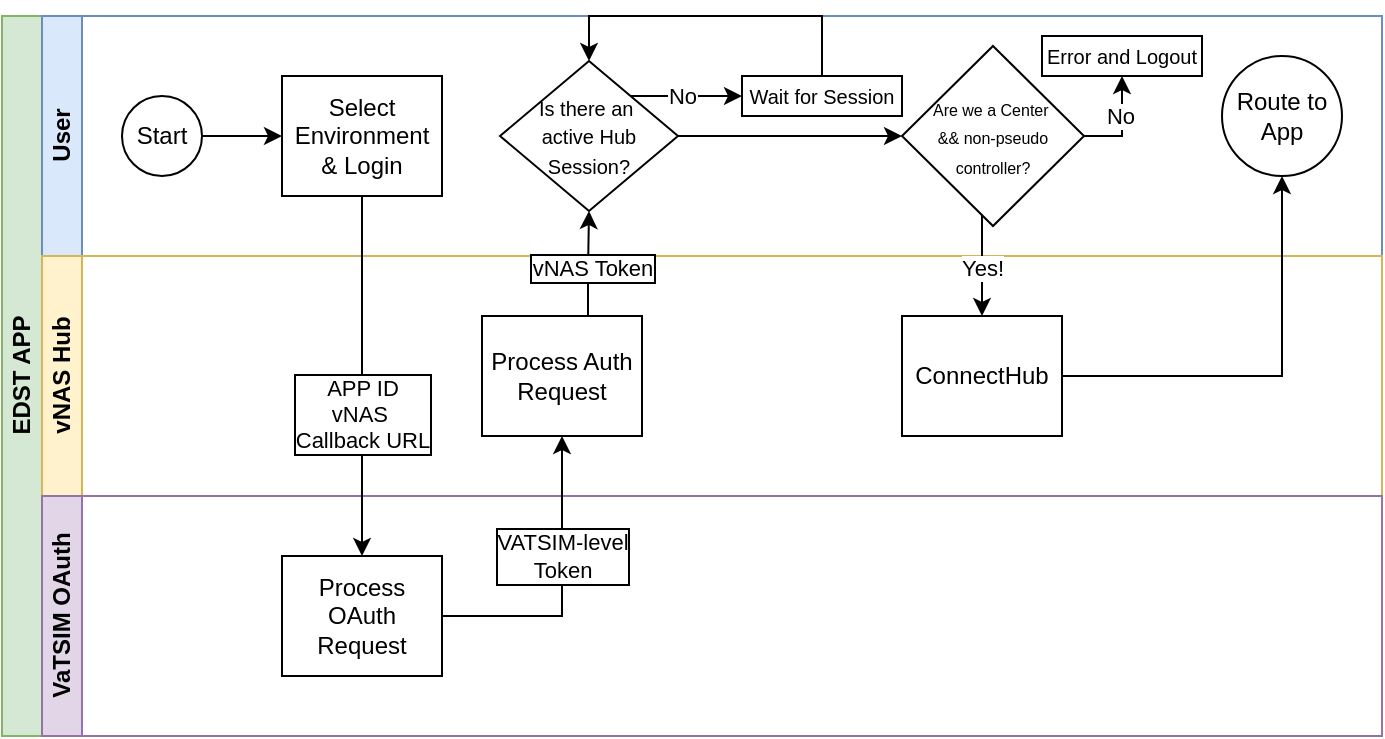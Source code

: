 <mxfile version="26.0.10">
  <diagram id="prtHgNgQTEPvFCAcTncT" name="Page-1">
    <mxGraphModel dx="730" dy="453" grid="1" gridSize="10" guides="1" tooltips="1" connect="1" arrows="1" fold="1" page="1" pageScale="1" pageWidth="827" pageHeight="1169" math="0" shadow="0">
      <root>
        <mxCell id="0" />
        <mxCell id="1" parent="0" />
        <mxCell id="dNxyNK7c78bLwvsdeMH5-19" value="EDST APP" style="swimlane;html=1;childLayout=stackLayout;resizeParent=1;resizeParentMax=0;horizontal=0;startSize=20;horizontalStack=0;fillColor=#d5e8d4;strokeColor=#82b366;" parent="1" vertex="1">
          <mxGeometry x="120" y="120" width="690" height="360" as="geometry" />
        </mxCell>
        <mxCell id="dNxyNK7c78bLwvsdeMH5-20" value="User" style="swimlane;html=1;startSize=20;horizontal=0;fillColor=#dae8fc;strokeColor=#6c8ebf;" parent="dNxyNK7c78bLwvsdeMH5-19" vertex="1">
          <mxGeometry x="20" width="670" height="120" as="geometry" />
        </mxCell>
        <mxCell id="KoYZmBN-ahXLAC_tSxox-5" value="" style="edgeStyle=orthogonalEdgeStyle;rounded=0;orthogonalLoop=1;jettySize=auto;html=1;" edge="1" parent="dNxyNK7c78bLwvsdeMH5-20" source="dNxyNK7c78bLwvsdeMH5-23" target="dNxyNK7c78bLwvsdeMH5-24">
          <mxGeometry relative="1" as="geometry" />
        </mxCell>
        <mxCell id="dNxyNK7c78bLwvsdeMH5-23" value="Start" style="ellipse;whiteSpace=wrap;html=1;" parent="dNxyNK7c78bLwvsdeMH5-20" vertex="1">
          <mxGeometry x="40" y="40" width="40" height="40" as="geometry" />
        </mxCell>
        <mxCell id="dNxyNK7c78bLwvsdeMH5-24" value="Select Environment &amp;amp; Login" style="rounded=0;whiteSpace=wrap;html=1;fontFamily=Helvetica;fontSize=12;fontColor=#000000;align=center;" parent="dNxyNK7c78bLwvsdeMH5-20" vertex="1">
          <mxGeometry x="120" y="30" width="80" height="60" as="geometry" />
        </mxCell>
        <mxCell id="KoYZmBN-ahXLAC_tSxox-18" style="edgeStyle=orthogonalEdgeStyle;rounded=0;orthogonalLoop=1;jettySize=auto;html=1;entryX=0;entryY=0.5;entryDx=0;entryDy=0;" edge="1" parent="dNxyNK7c78bLwvsdeMH5-20" source="KoYZmBN-ahXLAC_tSxox-1" target="KoYZmBN-ahXLAC_tSxox-16">
          <mxGeometry relative="1" as="geometry">
            <Array as="points">
              <mxPoint x="300" y="40" />
              <mxPoint x="300" y="40" />
            </Array>
          </mxGeometry>
        </mxCell>
        <mxCell id="KoYZmBN-ahXLAC_tSxox-19" value="No" style="edgeLabel;html=1;align=center;verticalAlign=middle;resizable=0;points=[];" vertex="1" connectable="0" parent="KoYZmBN-ahXLAC_tSxox-18">
          <mxGeometry x="-0.081" relative="1" as="geometry">
            <mxPoint as="offset" />
          </mxGeometry>
        </mxCell>
        <mxCell id="KoYZmBN-ahXLAC_tSxox-25" style="edgeStyle=orthogonalEdgeStyle;rounded=0;orthogonalLoop=1;jettySize=auto;html=1;entryX=0;entryY=0.5;entryDx=0;entryDy=0;" edge="1" parent="dNxyNK7c78bLwvsdeMH5-20" source="KoYZmBN-ahXLAC_tSxox-1" target="KoYZmBN-ahXLAC_tSxox-24">
          <mxGeometry relative="1" as="geometry" />
        </mxCell>
        <mxCell id="KoYZmBN-ahXLAC_tSxox-1" value="&lt;div&gt;&lt;span style=&quot;font-size: 10px; background-color: transparent; color: light-dark(rgb(0, 0, 0), rgb(237, 237, 237));&quot;&gt;Is there an&amp;nbsp;&lt;/span&gt;&lt;/div&gt;&lt;div&gt;&lt;span style=&quot;font-size: 10px; background-color: transparent; color: light-dark(rgb(0, 0, 0), rgb(237, 237, 237));&quot;&gt;active Hub Session?&lt;/span&gt;&lt;/div&gt;" style="rhombus;whiteSpace=wrap;html=1;fontFamily=Helvetica;fontSize=12;fontColor=#000000;align=center;" vertex="1" parent="dNxyNK7c78bLwvsdeMH5-20">
          <mxGeometry x="229" y="22.5" width="89" height="75" as="geometry" />
        </mxCell>
        <mxCell id="KoYZmBN-ahXLAC_tSxox-20" style="edgeStyle=orthogonalEdgeStyle;rounded=0;orthogonalLoop=1;jettySize=auto;html=1;entryX=0.5;entryY=0;entryDx=0;entryDy=0;" edge="1" parent="dNxyNK7c78bLwvsdeMH5-20" source="KoYZmBN-ahXLAC_tSxox-16" target="KoYZmBN-ahXLAC_tSxox-1">
          <mxGeometry relative="1" as="geometry">
            <Array as="points">
              <mxPoint x="390" />
              <mxPoint x="273" />
            </Array>
          </mxGeometry>
        </mxCell>
        <mxCell id="KoYZmBN-ahXLAC_tSxox-16" value="&lt;font style=&quot;font-size: 10px;&quot;&gt;Wait for Session&lt;/font&gt;" style="rounded=0;whiteSpace=wrap;html=1;fontFamily=Helvetica;fontSize=12;fontColor=#000000;align=center;" vertex="1" parent="dNxyNK7c78bLwvsdeMH5-20">
          <mxGeometry x="350" y="30" width="80" height="20" as="geometry" />
        </mxCell>
        <mxCell id="KoYZmBN-ahXLAC_tSxox-33" style="edgeStyle=orthogonalEdgeStyle;rounded=0;orthogonalLoop=1;jettySize=auto;html=1;entryX=0.5;entryY=1;entryDx=0;entryDy=0;" edge="1" parent="dNxyNK7c78bLwvsdeMH5-20" source="KoYZmBN-ahXLAC_tSxox-24" target="KoYZmBN-ahXLAC_tSxox-32">
          <mxGeometry relative="1" as="geometry">
            <Array as="points">
              <mxPoint x="540" y="60" />
            </Array>
          </mxGeometry>
        </mxCell>
        <mxCell id="KoYZmBN-ahXLAC_tSxox-34" value="No" style="edgeLabel;html=1;align=center;verticalAlign=middle;resizable=0;points=[];" vertex="1" connectable="0" parent="KoYZmBN-ahXLAC_tSxox-33">
          <mxGeometry x="0.174" y="1" relative="1" as="geometry">
            <mxPoint as="offset" />
          </mxGeometry>
        </mxCell>
        <mxCell id="KoYZmBN-ahXLAC_tSxox-24" value="&lt;font style=&quot;font-size: 8px;&quot;&gt;Are we a Center&amp;nbsp;&lt;/font&gt;&lt;div&gt;&lt;font style=&quot;font-size: 8px;&quot;&gt;&amp;amp;&amp;amp; non-pseudo controller?&lt;/font&gt;&lt;/div&gt;" style="rhombus;whiteSpace=wrap;html=1;fontFamily=Helvetica;fontSize=12;fontColor=#000000;align=center;" vertex="1" parent="dNxyNK7c78bLwvsdeMH5-20">
          <mxGeometry x="430" y="15" width="91" height="90" as="geometry" />
        </mxCell>
        <mxCell id="KoYZmBN-ahXLAC_tSxox-31" value="Route to App" style="ellipse;whiteSpace=wrap;html=1;" vertex="1" parent="dNxyNK7c78bLwvsdeMH5-20">
          <mxGeometry x="590" y="20" width="60" height="60" as="geometry" />
        </mxCell>
        <mxCell id="KoYZmBN-ahXLAC_tSxox-32" value="&lt;font style=&quot;font-size: 10px;&quot;&gt;Error and Logout&lt;/font&gt;" style="rounded=0;whiteSpace=wrap;html=1;fontFamily=Helvetica;fontSize=12;fontColor=#000000;align=center;" vertex="1" parent="dNxyNK7c78bLwvsdeMH5-20">
          <mxGeometry x="500" y="10" width="80" height="20" as="geometry" />
        </mxCell>
        <mxCell id="dNxyNK7c78bLwvsdeMH5-21" value="vNAS Hub" style="swimlane;html=1;startSize=20;horizontal=0;fillColor=#fff2cc;strokeColor=#d6b656;" parent="dNxyNK7c78bLwvsdeMH5-19" vertex="1">
          <mxGeometry x="20" y="120" width="670" height="120" as="geometry" />
        </mxCell>
        <mxCell id="KoYZmBN-ahXLAC_tSxox-8" value="Process Auth Request" style="rounded=0;whiteSpace=wrap;html=1;fontFamily=Helvetica;fontSize=12;fontColor=#000000;align=center;" vertex="1" parent="dNxyNK7c78bLwvsdeMH5-21">
          <mxGeometry x="220" y="30" width="80" height="60" as="geometry" />
        </mxCell>
        <mxCell id="KoYZmBN-ahXLAC_tSxox-22" value="ConnectHub" style="rounded=0;whiteSpace=wrap;html=1;fontFamily=Helvetica;fontSize=12;fontColor=#000000;align=center;" vertex="1" parent="dNxyNK7c78bLwvsdeMH5-21">
          <mxGeometry x="430" y="30" width="80" height="60" as="geometry" />
        </mxCell>
        <mxCell id="dNxyNK7c78bLwvsdeMH5-22" value="VaTSIM OAuth" style="swimlane;html=1;startSize=20;horizontal=0;fillColor=#e1d5e7;strokeColor=#9673a6;" parent="dNxyNK7c78bLwvsdeMH5-19" vertex="1">
          <mxGeometry x="20" y="240" width="670" height="120" as="geometry" />
        </mxCell>
        <mxCell id="KoYZmBN-ahXLAC_tSxox-6" value="Process OAuth Request" style="rounded=0;whiteSpace=wrap;html=1;fontFamily=Helvetica;fontSize=12;fontColor=#000000;align=center;" vertex="1" parent="dNxyNK7c78bLwvsdeMH5-22">
          <mxGeometry x="120" y="30" width="80" height="60" as="geometry" />
        </mxCell>
        <mxCell id="KoYZmBN-ahXLAC_tSxox-7" style="edgeStyle=orthogonalEdgeStyle;rounded=0;orthogonalLoop=1;jettySize=auto;html=1;entryX=0.5;entryY=0;entryDx=0;entryDy=0;" edge="1" parent="dNxyNK7c78bLwvsdeMH5-19" source="dNxyNK7c78bLwvsdeMH5-24" target="KoYZmBN-ahXLAC_tSxox-6">
          <mxGeometry relative="1" as="geometry" />
        </mxCell>
        <mxCell id="KoYZmBN-ahXLAC_tSxox-10" value="APP ID&lt;div&gt;vNAS&amp;nbsp;&lt;/div&gt;&lt;div&gt;Callback URL&lt;/div&gt;" style="edgeLabel;html=1;align=center;verticalAlign=middle;resizable=0;points=[];labelBorderColor=default;" vertex="1" connectable="0" parent="KoYZmBN-ahXLAC_tSxox-7">
          <mxGeometry x="0.212" relative="1" as="geometry">
            <mxPoint as="offset" />
          </mxGeometry>
        </mxCell>
        <mxCell id="KoYZmBN-ahXLAC_tSxox-9" style="edgeStyle=orthogonalEdgeStyle;rounded=0;orthogonalLoop=1;jettySize=auto;html=1;entryX=0.5;entryY=1;entryDx=0;entryDy=0;" edge="1" parent="dNxyNK7c78bLwvsdeMH5-19" source="KoYZmBN-ahXLAC_tSxox-6" target="KoYZmBN-ahXLAC_tSxox-8">
          <mxGeometry relative="1" as="geometry" />
        </mxCell>
        <mxCell id="KoYZmBN-ahXLAC_tSxox-11" value="VATSIM-level&lt;div&gt;Token&lt;/div&gt;" style="edgeLabel;html=1;align=center;verticalAlign=middle;resizable=0;points=[];labelBorderColor=default;" vertex="1" connectable="0" parent="KoYZmBN-ahXLAC_tSxox-9">
          <mxGeometry x="0.209" relative="1" as="geometry">
            <mxPoint as="offset" />
          </mxGeometry>
        </mxCell>
        <mxCell id="KoYZmBN-ahXLAC_tSxox-12" style="edgeStyle=orthogonalEdgeStyle;rounded=0;orthogonalLoop=1;jettySize=auto;html=1;entryX=0.5;entryY=1;entryDx=0;entryDy=0;" edge="1" parent="dNxyNK7c78bLwvsdeMH5-19" source="KoYZmBN-ahXLAC_tSxox-8" target="KoYZmBN-ahXLAC_tSxox-1">
          <mxGeometry relative="1" as="geometry">
            <Array as="points">
              <mxPoint x="293" y="128" />
              <mxPoint x="293" y="128" />
            </Array>
          </mxGeometry>
        </mxCell>
        <mxCell id="KoYZmBN-ahXLAC_tSxox-13" value="vNAS Token" style="edgeLabel;html=1;align=center;verticalAlign=middle;resizable=0;points=[];labelBorderColor=default;" vertex="1" connectable="0" parent="KoYZmBN-ahXLAC_tSxox-12">
          <mxGeometry x="0.053" relative="1" as="geometry">
            <mxPoint x="1" y="3" as="offset" />
          </mxGeometry>
        </mxCell>
        <mxCell id="KoYZmBN-ahXLAC_tSxox-37" style="edgeStyle=orthogonalEdgeStyle;rounded=0;orthogonalLoop=1;jettySize=auto;html=1;entryX=0.5;entryY=1;entryDx=0;entryDy=0;" edge="1" parent="dNxyNK7c78bLwvsdeMH5-19" source="KoYZmBN-ahXLAC_tSxox-22" target="KoYZmBN-ahXLAC_tSxox-31">
          <mxGeometry relative="1" as="geometry" />
        </mxCell>
        <mxCell id="KoYZmBN-ahXLAC_tSxox-38" value="" style="edgeStyle=orthogonalEdgeStyle;rounded=0;orthogonalLoop=1;jettySize=auto;html=1;" edge="1" parent="dNxyNK7c78bLwvsdeMH5-19" source="KoYZmBN-ahXLAC_tSxox-24" target="KoYZmBN-ahXLAC_tSxox-22">
          <mxGeometry relative="1" as="geometry">
            <Array as="points">
              <mxPoint x="490" y="120" />
              <mxPoint x="490" y="120" />
            </Array>
          </mxGeometry>
        </mxCell>
        <mxCell id="KoYZmBN-ahXLAC_tSxox-39" value="Yes!" style="edgeLabel;html=1;align=center;verticalAlign=middle;resizable=0;points=[];" vertex="1" connectable="0" parent="KoYZmBN-ahXLAC_tSxox-38">
          <mxGeometry x="0.033" relative="1" as="geometry">
            <mxPoint as="offset" />
          </mxGeometry>
        </mxCell>
      </root>
    </mxGraphModel>
  </diagram>
</mxfile>
